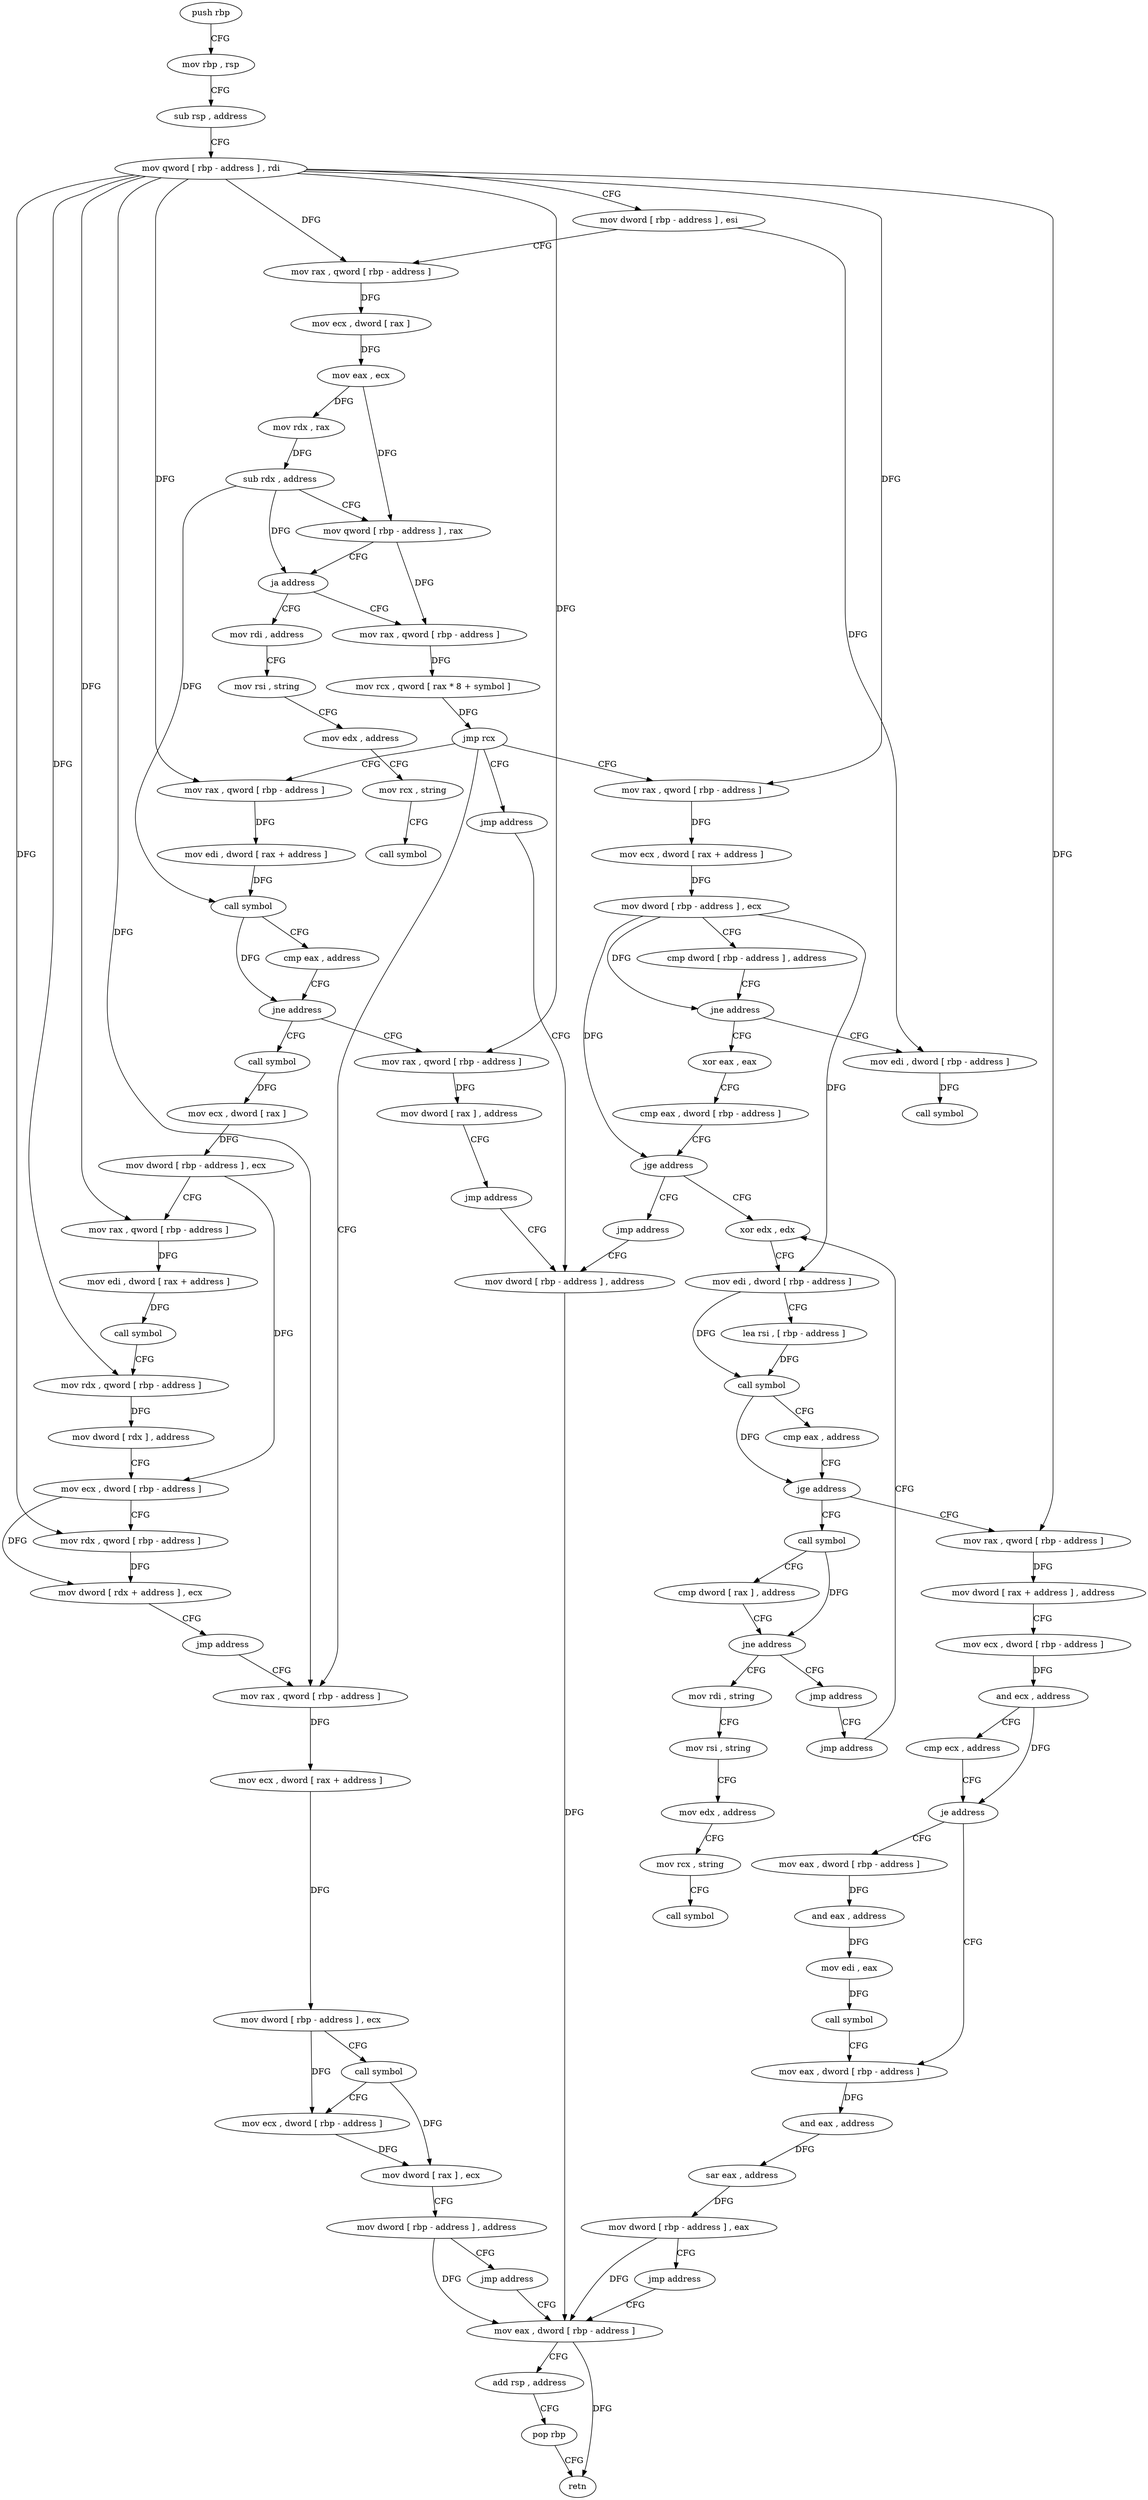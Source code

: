 digraph "func" {
"4292864" [label = "push rbp" ]
"4292865" [label = "mov rbp , rsp" ]
"4292868" [label = "sub rsp , address" ]
"4292872" [label = "mov qword [ rbp - address ] , rdi" ]
"4292876" [label = "mov dword [ rbp - address ] , esi" ]
"4292879" [label = "mov rax , qword [ rbp - address ]" ]
"4292883" [label = "mov ecx , dword [ rax ]" ]
"4292885" [label = "mov eax , ecx" ]
"4292887" [label = "mov rdx , rax" ]
"4292890" [label = "sub rdx , address" ]
"4292894" [label = "mov qword [ rbp - address ] , rax" ]
"4292898" [label = "ja address" ]
"4293227" [label = "mov rdi , address" ]
"4292904" [label = "mov rax , qword [ rbp - address ]" ]
"4293237" [label = "mov rsi , string" ]
"4293247" [label = "mov edx , address" ]
"4293252" [label = "mov rcx , string" ]
"4293262" [label = "call symbol" ]
"4292908" [label = "mov rcx , qword [ rax * 8 + symbol ]" ]
"4292916" [label = "jmp rcx" ]
"4292918" [label = "jmp address" ]
"4292923" [label = "mov rax , qword [ rbp - address ]" ]
"4293006" [label = "mov rax , qword [ rbp - address ]" ]
"4293038" [label = "mov rax , qword [ rbp - address ]" ]
"4293267" [label = "mov dword [ rbp - address ] , address" ]
"4292927" [label = "mov edi , dword [ rax + address ]" ]
"4292930" [label = "call symbol" ]
"4292935" [label = "cmp eax , address" ]
"4292938" [label = "jne address" ]
"4292959" [label = "call symbol" ]
"4292944" [label = "mov rax , qword [ rbp - address ]" ]
"4293010" [label = "mov ecx , dword [ rax + address ]" ]
"4293013" [label = "mov dword [ rbp - address ] , ecx" ]
"4293016" [label = "call symbol" ]
"4293021" [label = "mov ecx , dword [ rbp - address ]" ]
"4293024" [label = "mov dword [ rax ] , ecx" ]
"4293026" [label = "mov dword [ rbp - address ] , address" ]
"4293033" [label = "jmp address" ]
"4293274" [label = "mov eax , dword [ rbp - address ]" ]
"4293042" [label = "mov ecx , dword [ rax + address ]" ]
"4293045" [label = "mov dword [ rbp - address ] , ecx" ]
"4293048" [label = "cmp dword [ rbp - address ] , address" ]
"4293052" [label = "jne address" ]
"4293066" [label = "xor eax , eax" ]
"4293058" [label = "mov edi , dword [ rbp - address ]" ]
"4292964" [label = "mov ecx , dword [ rax ]" ]
"4292966" [label = "mov dword [ rbp - address ] , ecx" ]
"4292969" [label = "mov rax , qword [ rbp - address ]" ]
"4292973" [label = "mov edi , dword [ rax + address ]" ]
"4292976" [label = "call symbol" ]
"4292981" [label = "mov rdx , qword [ rbp - address ]" ]
"4292985" [label = "mov dword [ rdx ] , address" ]
"4292991" [label = "mov ecx , dword [ rbp - address ]" ]
"4292994" [label = "mov rdx , qword [ rbp - address ]" ]
"4292998" [label = "mov dword [ rdx + address ] , ecx" ]
"4293001" [label = "jmp address" ]
"4292948" [label = "mov dword [ rax ] , address" ]
"4292954" [label = "jmp address" ]
"4293277" [label = "add rsp , address" ]
"4293281" [label = "pop rbp" ]
"4293282" [label = "retn" ]
"4293068" [label = "cmp eax , dword [ rbp - address ]" ]
"4293071" [label = "jge address" ]
"4293222" [label = "jmp address" ]
"4293077" [label = "xor edx , edx" ]
"4293061" [label = "call symbol" ]
"4293079" [label = "mov edi , dword [ rbp - address ]" ]
"4293082" [label = "lea rsi , [ rbp - address ]" ]
"4293086" [label = "call symbol" ]
"4293091" [label = "cmp eax , address" ]
"4293094" [label = "jge address" ]
"4293164" [label = "mov rax , qword [ rbp - address ]" ]
"4293100" [label = "call symbol" ]
"4293168" [label = "mov dword [ rax + address ] , address" ]
"4293175" [label = "mov ecx , dword [ rbp - address ]" ]
"4293178" [label = "and ecx , address" ]
"4293181" [label = "cmp ecx , address" ]
"4293184" [label = "je address" ]
"4293203" [label = "mov eax , dword [ rbp - address ]" ]
"4293190" [label = "mov eax , dword [ rbp - address ]" ]
"4293105" [label = "cmp dword [ rax ] , address" ]
"4293108" [label = "jne address" ]
"4293119" [label = "mov rdi , string" ]
"4293114" [label = "jmp address" ]
"4293206" [label = "and eax , address" ]
"4293211" [label = "sar eax , address" ]
"4293214" [label = "mov dword [ rbp - address ] , eax" ]
"4293217" [label = "jmp address" ]
"4293193" [label = "and eax , address" ]
"4293196" [label = "mov edi , eax" ]
"4293198" [label = "call symbol" ]
"4293129" [label = "mov rsi , string" ]
"4293139" [label = "mov edx , address" ]
"4293144" [label = "mov rcx , string" ]
"4293154" [label = "call symbol" ]
"4293159" [label = "jmp address" ]
"4292864" -> "4292865" [ label = "CFG" ]
"4292865" -> "4292868" [ label = "CFG" ]
"4292868" -> "4292872" [ label = "CFG" ]
"4292872" -> "4292876" [ label = "CFG" ]
"4292872" -> "4292879" [ label = "DFG" ]
"4292872" -> "4292923" [ label = "DFG" ]
"4292872" -> "4293006" [ label = "DFG" ]
"4292872" -> "4293038" [ label = "DFG" ]
"4292872" -> "4292969" [ label = "DFG" ]
"4292872" -> "4292981" [ label = "DFG" ]
"4292872" -> "4292994" [ label = "DFG" ]
"4292872" -> "4292944" [ label = "DFG" ]
"4292872" -> "4293164" [ label = "DFG" ]
"4292876" -> "4292879" [ label = "CFG" ]
"4292876" -> "4293058" [ label = "DFG" ]
"4292879" -> "4292883" [ label = "DFG" ]
"4292883" -> "4292885" [ label = "DFG" ]
"4292885" -> "4292887" [ label = "DFG" ]
"4292885" -> "4292894" [ label = "DFG" ]
"4292887" -> "4292890" [ label = "DFG" ]
"4292890" -> "4292894" [ label = "CFG" ]
"4292890" -> "4292930" [ label = "DFG" ]
"4292890" -> "4292898" [ label = "DFG" ]
"4292894" -> "4292898" [ label = "CFG" ]
"4292894" -> "4292904" [ label = "DFG" ]
"4292898" -> "4293227" [ label = "CFG" ]
"4292898" -> "4292904" [ label = "CFG" ]
"4293227" -> "4293237" [ label = "CFG" ]
"4292904" -> "4292908" [ label = "DFG" ]
"4293237" -> "4293247" [ label = "CFG" ]
"4293247" -> "4293252" [ label = "CFG" ]
"4293252" -> "4293262" [ label = "CFG" ]
"4292908" -> "4292916" [ label = "DFG" ]
"4292916" -> "4292918" [ label = "CFG" ]
"4292916" -> "4292923" [ label = "CFG" ]
"4292916" -> "4293006" [ label = "CFG" ]
"4292916" -> "4293038" [ label = "CFG" ]
"4292918" -> "4293267" [ label = "CFG" ]
"4292923" -> "4292927" [ label = "DFG" ]
"4293006" -> "4293010" [ label = "DFG" ]
"4293038" -> "4293042" [ label = "DFG" ]
"4293267" -> "4293274" [ label = "DFG" ]
"4292927" -> "4292930" [ label = "DFG" ]
"4292930" -> "4292935" [ label = "CFG" ]
"4292930" -> "4292938" [ label = "DFG" ]
"4292935" -> "4292938" [ label = "CFG" ]
"4292938" -> "4292959" [ label = "CFG" ]
"4292938" -> "4292944" [ label = "CFG" ]
"4292959" -> "4292964" [ label = "DFG" ]
"4292944" -> "4292948" [ label = "DFG" ]
"4293010" -> "4293013" [ label = "DFG" ]
"4293013" -> "4293016" [ label = "CFG" ]
"4293013" -> "4293021" [ label = "DFG" ]
"4293016" -> "4293021" [ label = "CFG" ]
"4293016" -> "4293024" [ label = "DFG" ]
"4293021" -> "4293024" [ label = "DFG" ]
"4293024" -> "4293026" [ label = "CFG" ]
"4293026" -> "4293033" [ label = "CFG" ]
"4293026" -> "4293274" [ label = "DFG" ]
"4293033" -> "4293274" [ label = "CFG" ]
"4293274" -> "4293277" [ label = "CFG" ]
"4293274" -> "4293282" [ label = "DFG" ]
"4293042" -> "4293045" [ label = "DFG" ]
"4293045" -> "4293048" [ label = "CFG" ]
"4293045" -> "4293052" [ label = "DFG" ]
"4293045" -> "4293071" [ label = "DFG" ]
"4293045" -> "4293079" [ label = "DFG" ]
"4293048" -> "4293052" [ label = "CFG" ]
"4293052" -> "4293066" [ label = "CFG" ]
"4293052" -> "4293058" [ label = "CFG" ]
"4293066" -> "4293068" [ label = "CFG" ]
"4293058" -> "4293061" [ label = "DFG" ]
"4292964" -> "4292966" [ label = "DFG" ]
"4292966" -> "4292969" [ label = "CFG" ]
"4292966" -> "4292991" [ label = "DFG" ]
"4292969" -> "4292973" [ label = "DFG" ]
"4292973" -> "4292976" [ label = "DFG" ]
"4292976" -> "4292981" [ label = "CFG" ]
"4292981" -> "4292985" [ label = "DFG" ]
"4292985" -> "4292991" [ label = "CFG" ]
"4292991" -> "4292994" [ label = "CFG" ]
"4292991" -> "4292998" [ label = "DFG" ]
"4292994" -> "4292998" [ label = "DFG" ]
"4292998" -> "4293001" [ label = "CFG" ]
"4293001" -> "4293006" [ label = "CFG" ]
"4292948" -> "4292954" [ label = "CFG" ]
"4292954" -> "4293267" [ label = "CFG" ]
"4293277" -> "4293281" [ label = "CFG" ]
"4293281" -> "4293282" [ label = "CFG" ]
"4293068" -> "4293071" [ label = "CFG" ]
"4293071" -> "4293222" [ label = "CFG" ]
"4293071" -> "4293077" [ label = "CFG" ]
"4293222" -> "4293267" [ label = "CFG" ]
"4293077" -> "4293079" [ label = "CFG" ]
"4293079" -> "4293082" [ label = "CFG" ]
"4293079" -> "4293086" [ label = "DFG" ]
"4293082" -> "4293086" [ label = "DFG" ]
"4293086" -> "4293091" [ label = "CFG" ]
"4293086" -> "4293094" [ label = "DFG" ]
"4293091" -> "4293094" [ label = "CFG" ]
"4293094" -> "4293164" [ label = "CFG" ]
"4293094" -> "4293100" [ label = "CFG" ]
"4293164" -> "4293168" [ label = "DFG" ]
"4293100" -> "4293105" [ label = "CFG" ]
"4293100" -> "4293108" [ label = "DFG" ]
"4293168" -> "4293175" [ label = "CFG" ]
"4293175" -> "4293178" [ label = "DFG" ]
"4293178" -> "4293181" [ label = "CFG" ]
"4293178" -> "4293184" [ label = "DFG" ]
"4293181" -> "4293184" [ label = "CFG" ]
"4293184" -> "4293203" [ label = "CFG" ]
"4293184" -> "4293190" [ label = "CFG" ]
"4293203" -> "4293206" [ label = "DFG" ]
"4293190" -> "4293193" [ label = "DFG" ]
"4293105" -> "4293108" [ label = "CFG" ]
"4293108" -> "4293119" [ label = "CFG" ]
"4293108" -> "4293114" [ label = "CFG" ]
"4293119" -> "4293129" [ label = "CFG" ]
"4293114" -> "4293159" [ label = "CFG" ]
"4293206" -> "4293211" [ label = "DFG" ]
"4293211" -> "4293214" [ label = "DFG" ]
"4293214" -> "4293217" [ label = "CFG" ]
"4293214" -> "4293274" [ label = "DFG" ]
"4293217" -> "4293274" [ label = "CFG" ]
"4293193" -> "4293196" [ label = "DFG" ]
"4293196" -> "4293198" [ label = "DFG" ]
"4293198" -> "4293203" [ label = "CFG" ]
"4293129" -> "4293139" [ label = "CFG" ]
"4293139" -> "4293144" [ label = "CFG" ]
"4293144" -> "4293154" [ label = "CFG" ]
"4293159" -> "4293077" [ label = "CFG" ]
}
